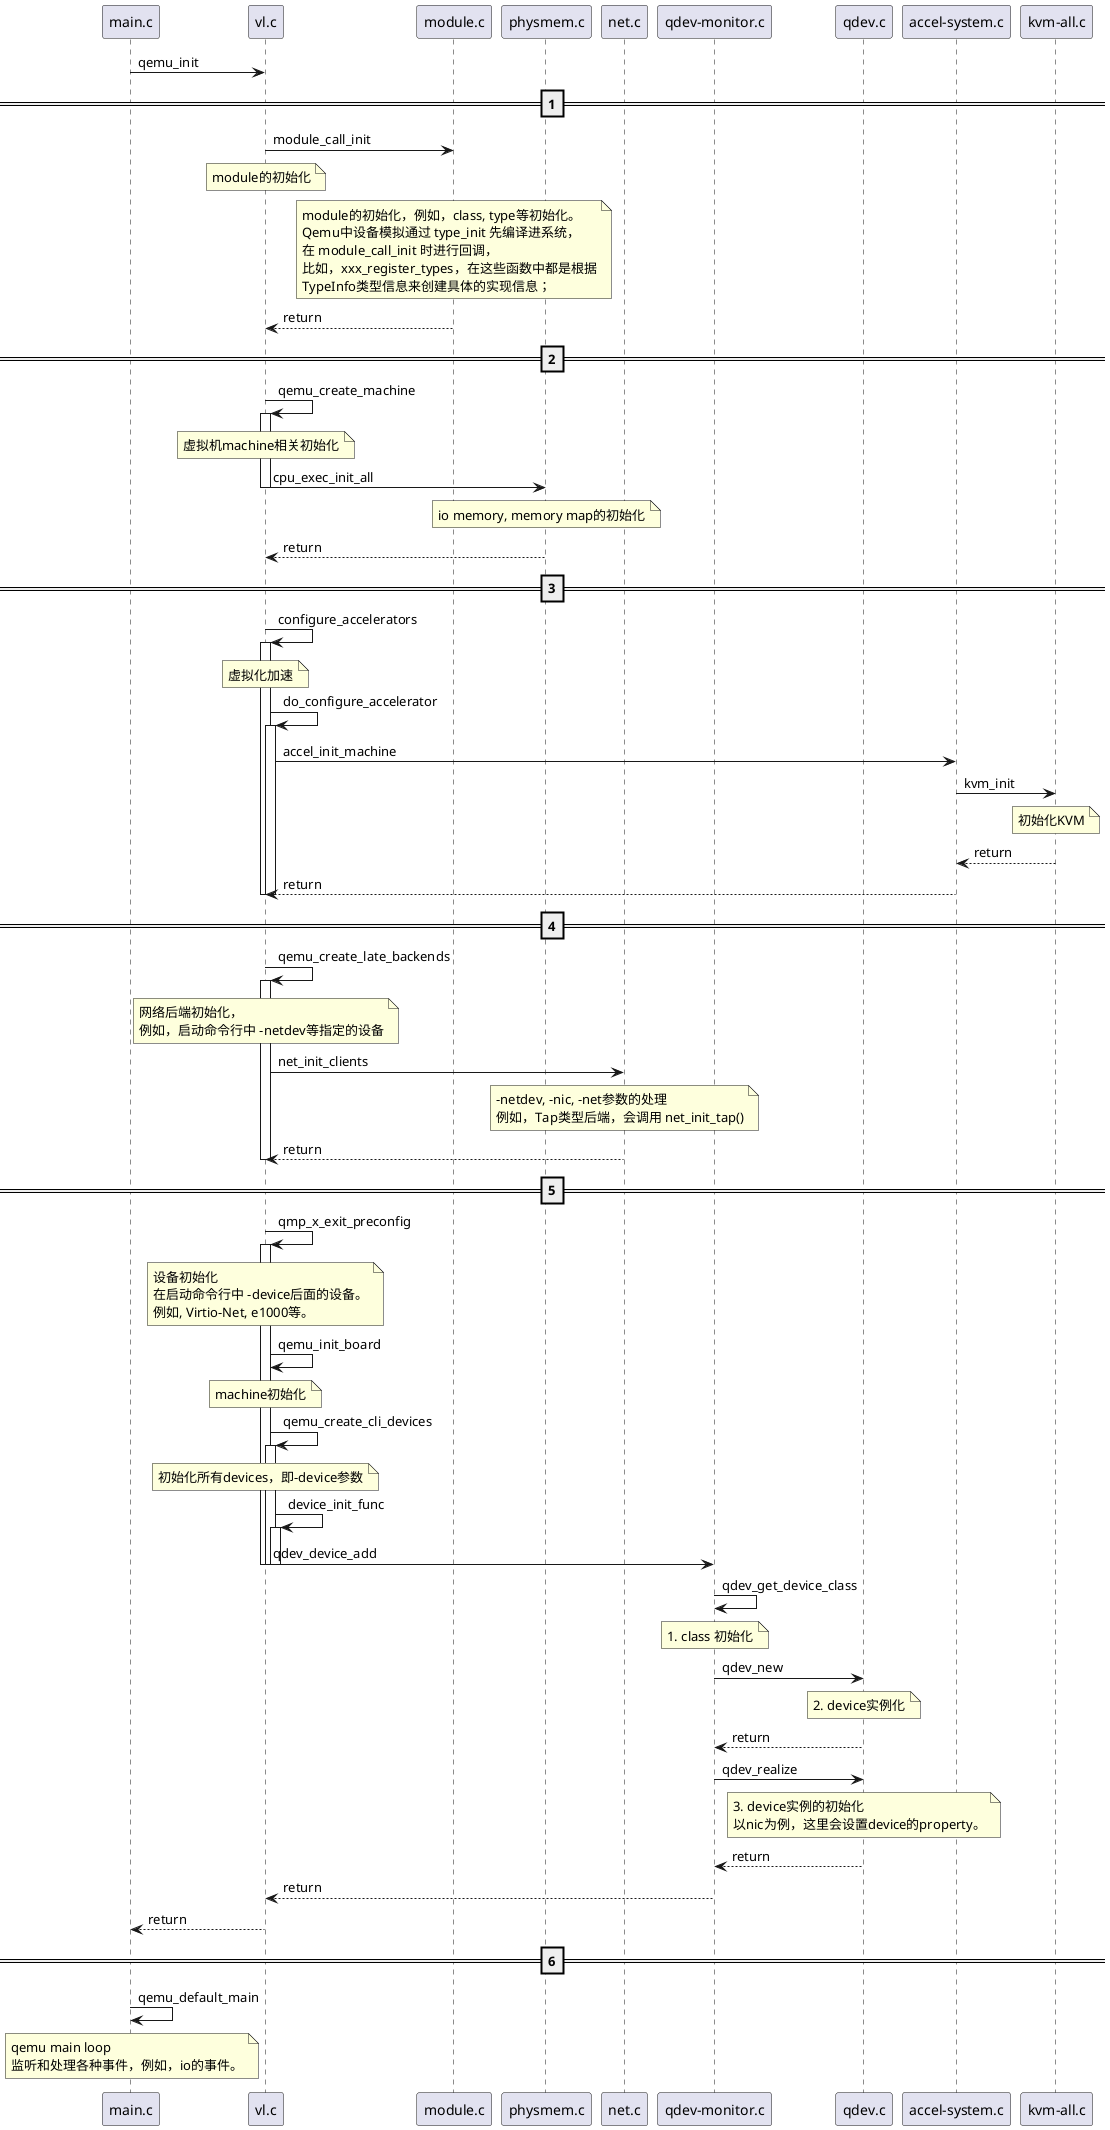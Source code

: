 @startuml

participant main.c as A
participant vl.c as B
participant module.c as C
participant physmem.c as E
participant net.c as F
participant "qdev-monitor.c" as G
participant qdev.c as H
participant "accel-system.c" as I
participant "kvm-all.c" as J


A -> B: qemu_init

==1==

B -> C: module_call_init
note over B
    module的初始化
end note
note over C
    module的初始化，例如，class, type等初始化。
    Qemu中设备模拟通过 type_init 先编译进系统，
    在 module_call_init 时进行回调，
    比如，xxx_register_types，在这些函数中都是根据
    TypeInfo类型信息来创建具体的实现信息；
end note
C --> B: return

==2==
B->B: qemu_create_machine
note over B
    虚拟机machine相关初始化
end note
activate B
B->E: cpu_exec_init_all
note over E
    io memory, memory map的初始化
end note
deactivate B
E --> B: return

==3==
B -> B: configure_accelerators
note over B
    虚拟化加速
end note
activate B
B -> B: do_configure_accelerator
activate B
B -> I: accel_init_machine
I -> J: kvm_init
note over J
    初始化KVM
end note
J --> I: return
I --> B: return
deactivate B
deactivate B

==4==
B -> B: qemu_create_late_backends
note over B
    网络后端初始化，
    例如，启动命令行中 -netdev等指定的设备
end note
activate B
B -> F: net_init_clients
note over F
    -netdev, -nic, -net参数的处理
    例如，Tap类型后端，会调用 net_init_tap()
end note
F --> B: return
deactivate B

==5==
B -> B: qmp_x_exit_preconfig
note over B
    设备初始化
    在启动命令行中 -device后面的设备。
    例如, Virtio-Net, e1000等。
end note
activate B
    B->B: qemu_init_board
    note over B
        machine初始化
    end note
    B->B: qemu_create_cli_devices
    note over B
        初始化所有devices，即-device参数
    end note
    activate B
        B->B: device_init_func
        activate B
            B->G: qdev_device_add
        deactivate B
    deactivate B
deactivate B

G->G: qdev_get_device_class
note over G
    1. class 初始化
end note

G->H: qdev_new
note over H
    2. device实例化
end note
H --> G: return

G -> H: qdev_realize
note over H
    3. device实例的初始化
    以nic为例，这里会设置device的property。
end note
H --> G: return
G --> B: return
B --> A: return

==6==
A -> A: qemu_default_main
note over A
    qemu main loop
    监听和处理各种事件，例如，io的事件。
end note
@enduml